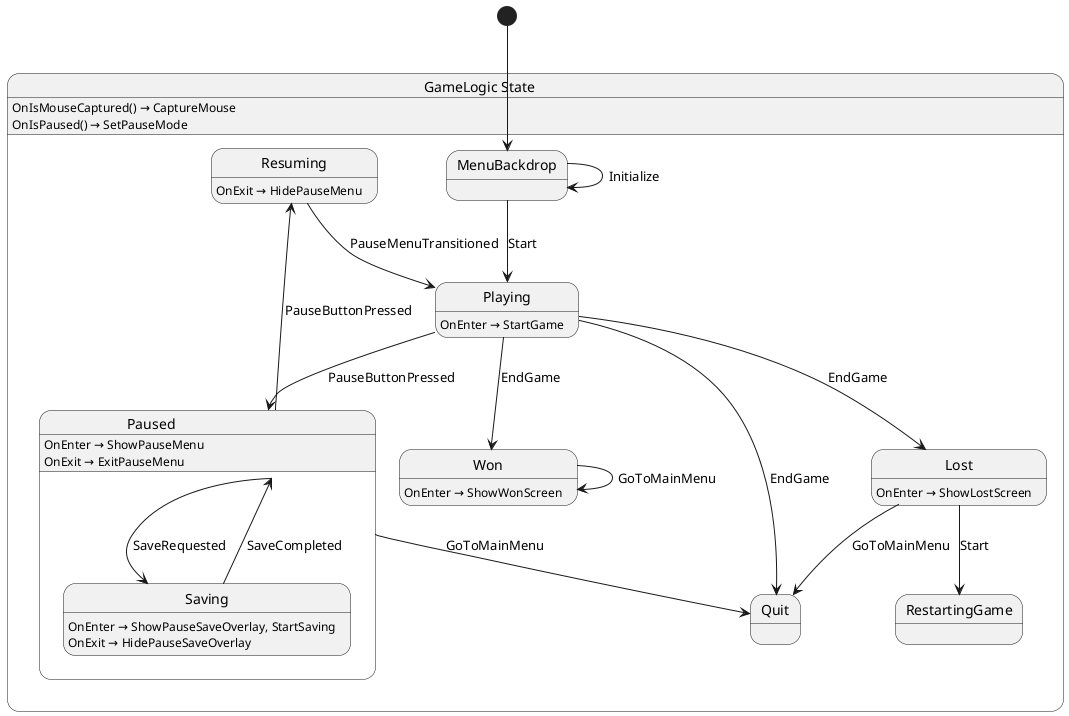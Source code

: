 @startuml GameLogic
state "GameLogic State" as GameDemo_GameLogic_State {
  state "Lost" as GameDemo_GameLogic_State_Lost
  state "MenuBackdrop" as GameDemo_GameLogic_State_MenuBackdrop
  state "Paused" as GameDemo_GameLogic_State_Paused {
    state "Saving" as GameDemo_GameLogic_State_Saving
  }
  state "Playing" as GameDemo_GameLogic_State_Playing
  state "Quit" as GameDemo_GameLogic_State_Quit
  state "RestartingGame" as GameDemo_GameLogic_State_RestartingGame
  state "Resuming" as GameDemo_GameLogic_State_Resuming
  state "Won" as GameDemo_GameLogic_State_Won
}

GameDemo_GameLogic_State_Lost --> GameDemo_GameLogic_State_Quit : GoToMainMenu
GameDemo_GameLogic_State_Lost --> GameDemo_GameLogic_State_RestartingGame : Start
GameDemo_GameLogic_State_MenuBackdrop --> GameDemo_GameLogic_State_MenuBackdrop : Initialize
GameDemo_GameLogic_State_MenuBackdrop --> GameDemo_GameLogic_State_Playing : Start
GameDemo_GameLogic_State_Paused --> GameDemo_GameLogic_State_Quit : GoToMainMenu
GameDemo_GameLogic_State_Paused --> GameDemo_GameLogic_State_Resuming : PauseButtonPressed
GameDemo_GameLogic_State_Paused --> GameDemo_GameLogic_State_Saving : SaveRequested
GameDemo_GameLogic_State_Playing --> GameDemo_GameLogic_State_Lost : EndGame
GameDemo_GameLogic_State_Playing --> GameDemo_GameLogic_State_Paused : PauseButtonPressed
GameDemo_GameLogic_State_Playing --> GameDemo_GameLogic_State_Quit : EndGame
GameDemo_GameLogic_State_Playing --> GameDemo_GameLogic_State_Won : EndGame
GameDemo_GameLogic_State_Resuming --> GameDemo_GameLogic_State_Playing : PauseMenuTransitioned
GameDemo_GameLogic_State_Saving --> GameDemo_GameLogic_State_Paused : SaveCompleted
GameDemo_GameLogic_State_Won --> GameDemo_GameLogic_State_Won : GoToMainMenu

GameDemo_GameLogic_State : OnIsMouseCaptured() → CaptureMouse
GameDemo_GameLogic_State : OnIsPaused() → SetPauseMode
GameDemo_GameLogic_State_Lost : OnEnter → ShowLostScreen
GameDemo_GameLogic_State_Paused : OnEnter → ShowPauseMenu
GameDemo_GameLogic_State_Paused : OnExit → ExitPauseMenu
GameDemo_GameLogic_State_Playing : OnEnter → StartGame
GameDemo_GameLogic_State_Resuming : OnExit → HidePauseMenu
GameDemo_GameLogic_State_Saving : OnEnter → ShowPauseSaveOverlay, StartSaving
GameDemo_GameLogic_State_Saving : OnExit → HidePauseSaveOverlay
GameDemo_GameLogic_State_Won : OnEnter → ShowWonScreen

[*] --> GameDemo_GameLogic_State_MenuBackdrop
@enduml